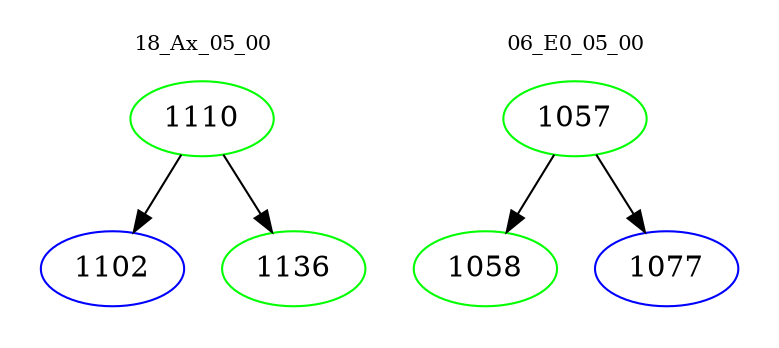 digraph{
subgraph cluster_0 {
color = white
label = "18_Ax_05_00";
fontsize=10;
T0_1110 [label="1110", color="green"]
T0_1110 -> T0_1102 [color="black"]
T0_1102 [label="1102", color="blue"]
T0_1110 -> T0_1136 [color="black"]
T0_1136 [label="1136", color="green"]
}
subgraph cluster_1 {
color = white
label = "06_E0_05_00";
fontsize=10;
T1_1057 [label="1057", color="green"]
T1_1057 -> T1_1058 [color="black"]
T1_1058 [label="1058", color="green"]
T1_1057 -> T1_1077 [color="black"]
T1_1077 [label="1077", color="blue"]
}
}
